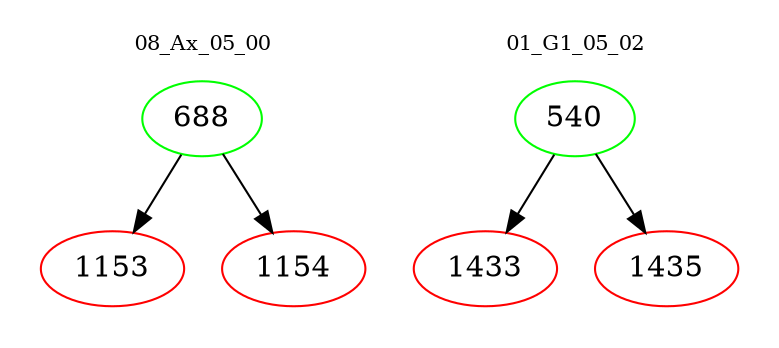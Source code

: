 digraph{
subgraph cluster_0 {
color = white
label = "08_Ax_05_00";
fontsize=10;
T0_688 [label="688", color="green"]
T0_688 -> T0_1153 [color="black"]
T0_1153 [label="1153", color="red"]
T0_688 -> T0_1154 [color="black"]
T0_1154 [label="1154", color="red"]
}
subgraph cluster_1 {
color = white
label = "01_G1_05_02";
fontsize=10;
T1_540 [label="540", color="green"]
T1_540 -> T1_1433 [color="black"]
T1_1433 [label="1433", color="red"]
T1_540 -> T1_1435 [color="black"]
T1_1435 [label="1435", color="red"]
}
}

